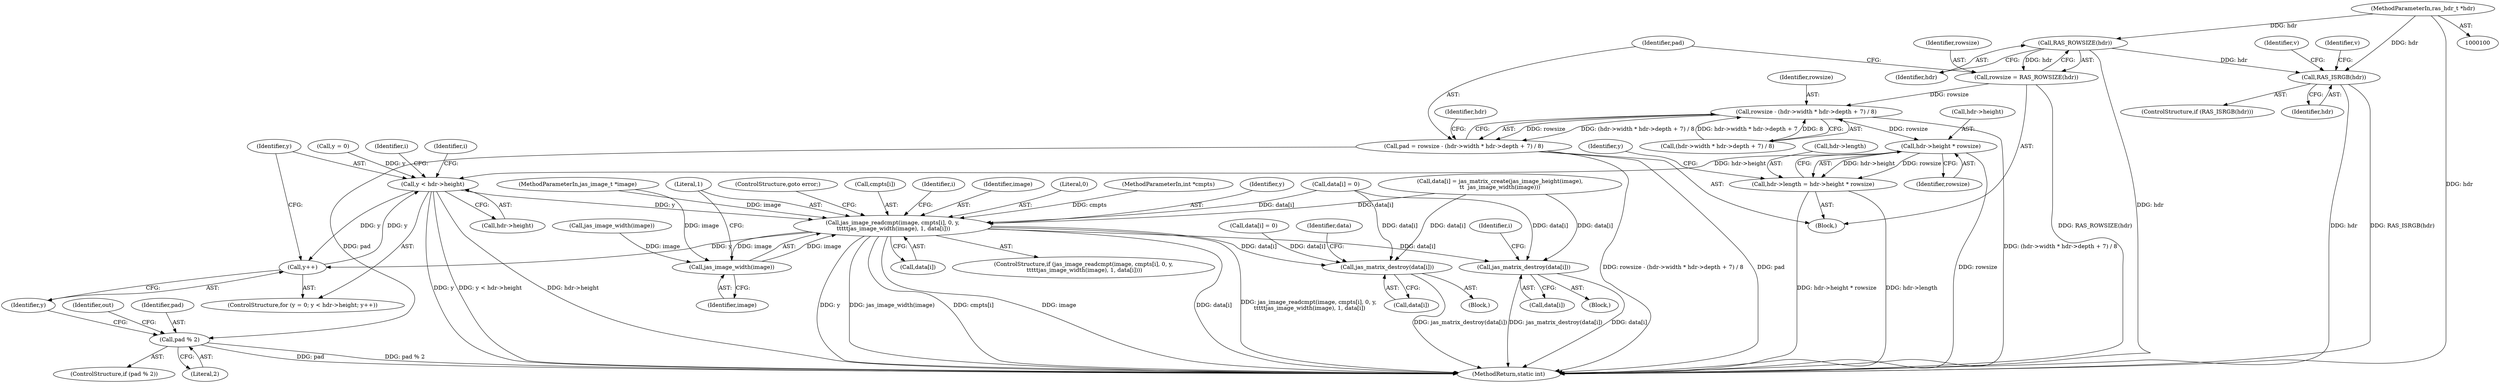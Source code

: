 digraph "0_jasper_411a4068f8c464e883358bf403a3e25158863823_1@pointer" {
"1000102" [label="(MethodParameterIn,ras_hdr_t *hdr)"];
"1000161" [label="(Call,RAS_ROWSIZE(hdr))"];
"1000159" [label="(Call,rowsize = RAS_ROWSIZE(hdr))"];
"1000165" [label="(Call,rowsize - (hdr->width * hdr->depth + 7) / 8)"];
"1000163" [label="(Call,pad = rowsize - (hdr->width * hdr->depth + 7) / 8)"];
"1000349" [label="(Call,pad % 2)"];
"1000182" [label="(Call,hdr->height * rowsize)"];
"1000178" [label="(Call,hdr->length = hdr->height * rowsize)"];
"1000191" [label="(Call,y < hdr->height)"];
"1000196" [label="(Call,y++)"];
"1000210" [label="(Call,jas_image_readcmpt(image, cmpts[i], 0, y,\n \t\t\t\t\tjas_image_width(image), 1, data[i]))"];
"1000217" [label="(Call,jas_image_width(image))"];
"1000371" [label="(Call,jas_matrix_destroy(data[i]))"];
"1000398" [label="(Call,jas_matrix_destroy(data[i]))"];
"1000249" [label="(Call,RAS_ISRGB(hdr))"];
"1000249" [label="(Call,RAS_ISRGB(hdr))"];
"1000189" [label="(Identifier,y)"];
"1000391" [label="(Identifier,i)"];
"1000277" [label="(Identifier,v)"];
"1000102" [label="(MethodParameterIn,ras_hdr_t *hdr)"];
"1000220" [label="(Call,data[i])"];
"1000219" [label="(Literal,1)"];
"1000106" [label="(Block,)"];
"1000182" [label="(Call,hdr->height * rowsize)"];
"1000405" [label="(MethodReturn,static int)"];
"1000179" [label="(Call,hdr->length)"];
"1000163" [label="(Call,pad = rowsize - (hdr->width * hdr->depth + 7) / 8)"];
"1000197" [label="(Identifier,y)"];
"1000167" [label="(Call,(hdr->width * hdr->depth + 7) / 8)"];
"1000371" [label="(Call,jas_matrix_destroy(data[i]))"];
"1000356" [label="(Identifier,out)"];
"1000375" [label="(Call,data[i] = 0)"];
"1000180" [label="(Identifier,hdr)"];
"1000166" [label="(Identifier,rowsize)"];
"1000196" [label="(Call,y++)"];
"1000212" [label="(Call,cmpts[i])"];
"1000253" [label="(Identifier,v)"];
"1000178" [label="(Call,hdr->length = hdr->height * rowsize)"];
"1000207" [label="(Identifier,i)"];
"1000363" [label="(Identifier,i)"];
"1000193" [label="(Call,hdr->height)"];
"1000191" [label="(Call,y < hdr->height)"];
"1000186" [label="(Identifier,rowsize)"];
"1000398" [label="(Call,jas_matrix_destroy(data[i]))"];
"1000187" [label="(ControlStructure,for (y = 0; y < hdr->height; y++))"];
"1000131" [label="(Call,data[i] = 0)"];
"1000211" [label="(Identifier,image)"];
"1000370" [label="(Block,)"];
"1000216" [label="(Identifier,y)"];
"1000159" [label="(Call,rowsize = RAS_ROWSIZE(hdr))"];
"1000349" [label="(Call,pad % 2)"];
"1000377" [label="(Identifier,data)"];
"1000165" [label="(Call,rowsize - (hdr->width * hdr->depth + 7) / 8)"];
"1000224" [label="(ControlStructure,goto error;)"];
"1000350" [label="(Identifier,pad)"];
"1000161" [label="(Call,RAS_ROWSIZE(hdr))"];
"1000183" [label="(Call,hdr->height)"];
"1000348" [label="(ControlStructure,if (pad % 2))"];
"1000192" [label="(Identifier,y)"];
"1000210" [label="(Call,jas_image_readcmpt(image, cmpts[i], 0, y,\n \t\t\t\t\tjas_image_width(image), 1, data[i]))"];
"1000217" [label="(Call,jas_image_width(image))"];
"1000218" [label="(Identifier,image)"];
"1000372" [label="(Call,data[i])"];
"1000201" [label="(Identifier,i)"];
"1000209" [label="(ControlStructure,if (jas_image_readcmpt(image, cmpts[i], 0, y,\n \t\t\t\t\tjas_image_width(image), 1, data[i])))"];
"1000351" [label="(Literal,2)"];
"1000148" [label="(Call,data[i] = jas_matrix_create(jas_image_height(image),\n\t\t  jas_image_width(image)))"];
"1000155" [label="(Call,jas_image_width(image))"];
"1000397" [label="(Block,)"];
"1000164" [label="(Identifier,pad)"];
"1000162" [label="(Identifier,hdr)"];
"1000160" [label="(Identifier,rowsize)"];
"1000103" [label="(MethodParameterIn,jas_image_t *image)"];
"1000248" [label="(ControlStructure,if (RAS_ISRGB(hdr)))"];
"1000250" [label="(Identifier,hdr)"];
"1000399" [label="(Call,data[i])"];
"1000215" [label="(Literal,0)"];
"1000105" [label="(MethodParameterIn,int *cmpts)"];
"1000188" [label="(Call,y = 0)"];
"1000102" -> "1000100"  [label="AST: "];
"1000102" -> "1000405"  [label="DDG: hdr"];
"1000102" -> "1000161"  [label="DDG: hdr"];
"1000102" -> "1000249"  [label="DDG: hdr"];
"1000161" -> "1000159"  [label="AST: "];
"1000161" -> "1000162"  [label="CFG: "];
"1000162" -> "1000161"  [label="AST: "];
"1000159" -> "1000161"  [label="CFG: "];
"1000161" -> "1000405"  [label="DDG: hdr"];
"1000161" -> "1000159"  [label="DDG: hdr"];
"1000161" -> "1000249"  [label="DDG: hdr"];
"1000159" -> "1000106"  [label="AST: "];
"1000160" -> "1000159"  [label="AST: "];
"1000164" -> "1000159"  [label="CFG: "];
"1000159" -> "1000405"  [label="DDG: RAS_ROWSIZE(hdr)"];
"1000159" -> "1000165"  [label="DDG: rowsize"];
"1000165" -> "1000163"  [label="AST: "];
"1000165" -> "1000167"  [label="CFG: "];
"1000166" -> "1000165"  [label="AST: "];
"1000167" -> "1000165"  [label="AST: "];
"1000163" -> "1000165"  [label="CFG: "];
"1000165" -> "1000405"  [label="DDG: (hdr->width * hdr->depth + 7) / 8"];
"1000165" -> "1000163"  [label="DDG: rowsize"];
"1000165" -> "1000163"  [label="DDG: (hdr->width * hdr->depth + 7) / 8"];
"1000167" -> "1000165"  [label="DDG: hdr->width * hdr->depth + 7"];
"1000167" -> "1000165"  [label="DDG: 8"];
"1000165" -> "1000182"  [label="DDG: rowsize"];
"1000163" -> "1000106"  [label="AST: "];
"1000164" -> "1000163"  [label="AST: "];
"1000180" -> "1000163"  [label="CFG: "];
"1000163" -> "1000405"  [label="DDG: pad"];
"1000163" -> "1000405"  [label="DDG: rowsize - (hdr->width * hdr->depth + 7) / 8"];
"1000163" -> "1000349"  [label="DDG: pad"];
"1000349" -> "1000348"  [label="AST: "];
"1000349" -> "1000351"  [label="CFG: "];
"1000350" -> "1000349"  [label="AST: "];
"1000351" -> "1000349"  [label="AST: "];
"1000356" -> "1000349"  [label="CFG: "];
"1000197" -> "1000349"  [label="CFG: "];
"1000349" -> "1000405"  [label="DDG: pad % 2"];
"1000349" -> "1000405"  [label="DDG: pad"];
"1000182" -> "1000178"  [label="AST: "];
"1000182" -> "1000186"  [label="CFG: "];
"1000183" -> "1000182"  [label="AST: "];
"1000186" -> "1000182"  [label="AST: "];
"1000178" -> "1000182"  [label="CFG: "];
"1000182" -> "1000405"  [label="DDG: rowsize"];
"1000182" -> "1000178"  [label="DDG: hdr->height"];
"1000182" -> "1000178"  [label="DDG: rowsize"];
"1000182" -> "1000191"  [label="DDG: hdr->height"];
"1000178" -> "1000106"  [label="AST: "];
"1000179" -> "1000178"  [label="AST: "];
"1000189" -> "1000178"  [label="CFG: "];
"1000178" -> "1000405"  [label="DDG: hdr->height * rowsize"];
"1000178" -> "1000405"  [label="DDG: hdr->length"];
"1000191" -> "1000187"  [label="AST: "];
"1000191" -> "1000193"  [label="CFG: "];
"1000192" -> "1000191"  [label="AST: "];
"1000193" -> "1000191"  [label="AST: "];
"1000201" -> "1000191"  [label="CFG: "];
"1000363" -> "1000191"  [label="CFG: "];
"1000191" -> "1000405"  [label="DDG: y < hdr->height"];
"1000191" -> "1000405"  [label="DDG: hdr->height"];
"1000191" -> "1000405"  [label="DDG: y"];
"1000188" -> "1000191"  [label="DDG: y"];
"1000196" -> "1000191"  [label="DDG: y"];
"1000191" -> "1000196"  [label="DDG: y"];
"1000191" -> "1000210"  [label="DDG: y"];
"1000196" -> "1000187"  [label="AST: "];
"1000196" -> "1000197"  [label="CFG: "];
"1000197" -> "1000196"  [label="AST: "];
"1000192" -> "1000196"  [label="CFG: "];
"1000210" -> "1000196"  [label="DDG: y"];
"1000210" -> "1000209"  [label="AST: "];
"1000210" -> "1000220"  [label="CFG: "];
"1000211" -> "1000210"  [label="AST: "];
"1000212" -> "1000210"  [label="AST: "];
"1000215" -> "1000210"  [label="AST: "];
"1000216" -> "1000210"  [label="AST: "];
"1000217" -> "1000210"  [label="AST: "];
"1000219" -> "1000210"  [label="AST: "];
"1000220" -> "1000210"  [label="AST: "];
"1000224" -> "1000210"  [label="CFG: "];
"1000207" -> "1000210"  [label="CFG: "];
"1000210" -> "1000405"  [label="DDG: jas_image_readcmpt(image, cmpts[i], 0, y,\n \t\t\t\t\tjas_image_width(image), 1, data[i])"];
"1000210" -> "1000405"  [label="DDG: y"];
"1000210" -> "1000405"  [label="DDG: jas_image_width(image)"];
"1000210" -> "1000405"  [label="DDG: cmpts[i]"];
"1000210" -> "1000405"  [label="DDG: image"];
"1000210" -> "1000405"  [label="DDG: data[i]"];
"1000217" -> "1000210"  [label="DDG: image"];
"1000103" -> "1000210"  [label="DDG: image"];
"1000105" -> "1000210"  [label="DDG: cmpts"];
"1000210" -> "1000217"  [label="DDG: image"];
"1000131" -> "1000210"  [label="DDG: data[i]"];
"1000148" -> "1000210"  [label="DDG: data[i]"];
"1000210" -> "1000371"  [label="DDG: data[i]"];
"1000210" -> "1000398"  [label="DDG: data[i]"];
"1000217" -> "1000218"  [label="CFG: "];
"1000218" -> "1000217"  [label="AST: "];
"1000219" -> "1000217"  [label="CFG: "];
"1000155" -> "1000217"  [label="DDG: image"];
"1000103" -> "1000217"  [label="DDG: image"];
"1000371" -> "1000370"  [label="AST: "];
"1000371" -> "1000372"  [label="CFG: "];
"1000372" -> "1000371"  [label="AST: "];
"1000377" -> "1000371"  [label="CFG: "];
"1000371" -> "1000405"  [label="DDG: jas_matrix_destroy(data[i])"];
"1000375" -> "1000371"  [label="DDG: data[i]"];
"1000131" -> "1000371"  [label="DDG: data[i]"];
"1000148" -> "1000371"  [label="DDG: data[i]"];
"1000398" -> "1000397"  [label="AST: "];
"1000398" -> "1000399"  [label="CFG: "];
"1000399" -> "1000398"  [label="AST: "];
"1000391" -> "1000398"  [label="CFG: "];
"1000398" -> "1000405"  [label="DDG: jas_matrix_destroy(data[i])"];
"1000398" -> "1000405"  [label="DDG: data[i]"];
"1000131" -> "1000398"  [label="DDG: data[i]"];
"1000148" -> "1000398"  [label="DDG: data[i]"];
"1000249" -> "1000248"  [label="AST: "];
"1000249" -> "1000250"  [label="CFG: "];
"1000250" -> "1000249"  [label="AST: "];
"1000253" -> "1000249"  [label="CFG: "];
"1000277" -> "1000249"  [label="CFG: "];
"1000249" -> "1000405"  [label="DDG: hdr"];
"1000249" -> "1000405"  [label="DDG: RAS_ISRGB(hdr)"];
}
